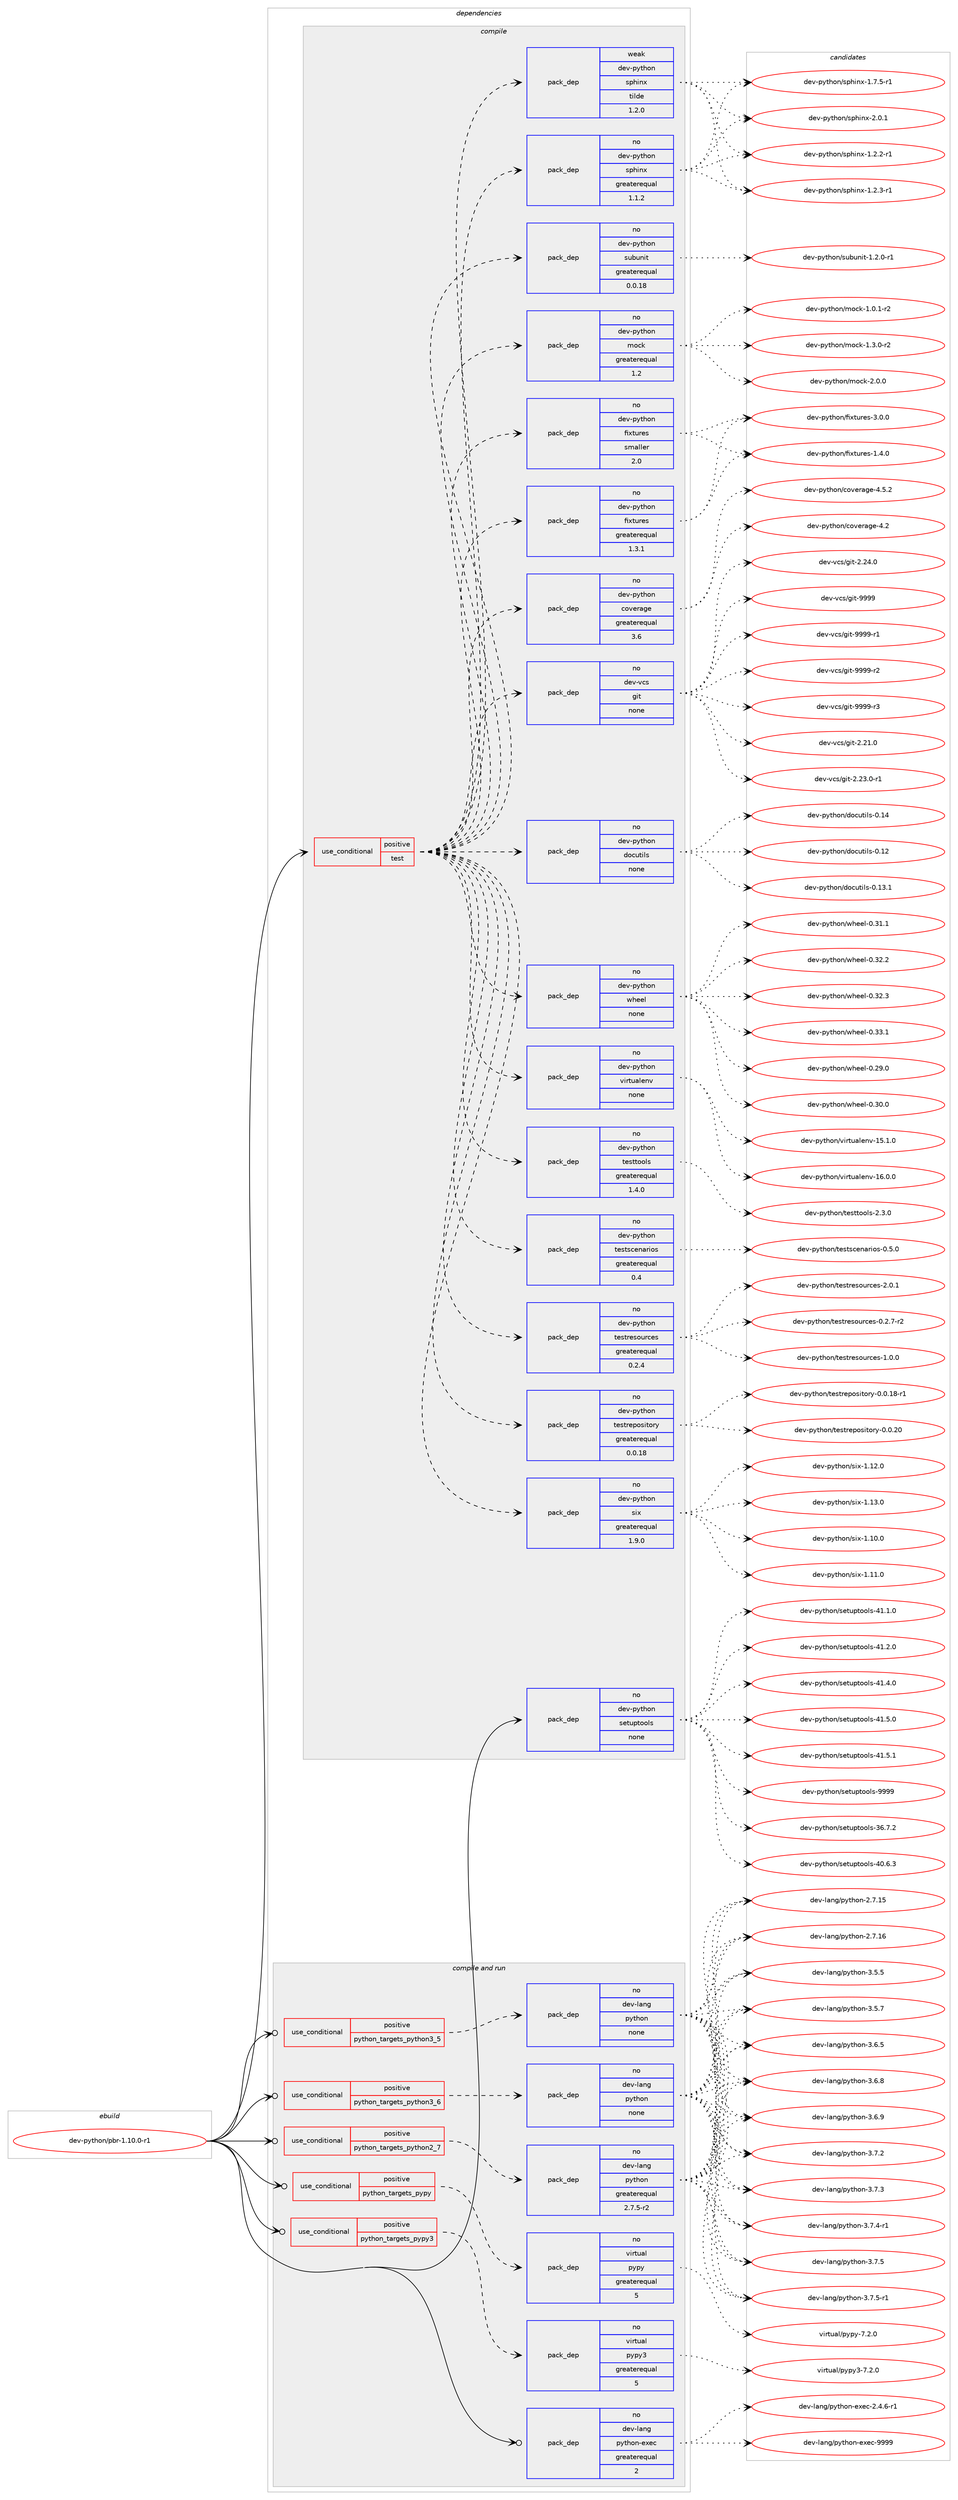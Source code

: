 digraph prolog {

# *************
# Graph options
# *************

newrank=true;
concentrate=true;
compound=true;
graph [rankdir=LR,fontname=Helvetica,fontsize=10,ranksep=1.5];#, ranksep=2.5, nodesep=0.2];
edge  [arrowhead=vee];
node  [fontname=Helvetica,fontsize=10];

# **********
# The ebuild
# **********

subgraph cluster_leftcol {
color=gray;
rank=same;
label=<<i>ebuild</i>>;
id [label="dev-python/pbr-1.10.0-r1", color=red, width=4, href="../dev-python/pbr-1.10.0-r1.svg"];
}

# ****************
# The dependencies
# ****************

subgraph cluster_midcol {
color=gray;
label=<<i>dependencies</i>>;
subgraph cluster_compile {
fillcolor="#eeeeee";
style=filled;
label=<<i>compile</i>>;
subgraph cond144256 {
dependency621190 [label=<<TABLE BORDER="0" CELLBORDER="1" CELLSPACING="0" CELLPADDING="4"><TR><TD ROWSPAN="3" CELLPADDING="10">use_conditional</TD></TR><TR><TD>positive</TD></TR><TR><TD>test</TD></TR></TABLE>>, shape=none, color=red];
subgraph pack465094 {
dependency621191 [label=<<TABLE BORDER="0" CELLBORDER="1" CELLSPACING="0" CELLPADDING="4" WIDTH="220"><TR><TD ROWSPAN="6" CELLPADDING="30">pack_dep</TD></TR><TR><TD WIDTH="110">no</TD></TR><TR><TD>dev-python</TD></TR><TR><TD>coverage</TD></TR><TR><TD>greaterequal</TD></TR><TR><TD>3.6</TD></TR></TABLE>>, shape=none, color=blue];
}
dependency621190:e -> dependency621191:w [weight=20,style="dashed",arrowhead="vee"];
subgraph pack465095 {
dependency621192 [label=<<TABLE BORDER="0" CELLBORDER="1" CELLSPACING="0" CELLPADDING="4" WIDTH="220"><TR><TD ROWSPAN="6" CELLPADDING="30">pack_dep</TD></TR><TR><TD WIDTH="110">no</TD></TR><TR><TD>dev-python</TD></TR><TR><TD>fixtures</TD></TR><TR><TD>greaterequal</TD></TR><TR><TD>1.3.1</TD></TR></TABLE>>, shape=none, color=blue];
}
dependency621190:e -> dependency621192:w [weight=20,style="dashed",arrowhead="vee"];
subgraph pack465096 {
dependency621193 [label=<<TABLE BORDER="0" CELLBORDER="1" CELLSPACING="0" CELLPADDING="4" WIDTH="220"><TR><TD ROWSPAN="6" CELLPADDING="30">pack_dep</TD></TR><TR><TD WIDTH="110">no</TD></TR><TR><TD>dev-python</TD></TR><TR><TD>fixtures</TD></TR><TR><TD>smaller</TD></TR><TR><TD>2.0</TD></TR></TABLE>>, shape=none, color=blue];
}
dependency621190:e -> dependency621193:w [weight=20,style="dashed",arrowhead="vee"];
subgraph pack465097 {
dependency621194 [label=<<TABLE BORDER="0" CELLBORDER="1" CELLSPACING="0" CELLPADDING="4" WIDTH="220"><TR><TD ROWSPAN="6" CELLPADDING="30">pack_dep</TD></TR><TR><TD WIDTH="110">no</TD></TR><TR><TD>dev-python</TD></TR><TR><TD>mock</TD></TR><TR><TD>greaterequal</TD></TR><TR><TD>1.2</TD></TR></TABLE>>, shape=none, color=blue];
}
dependency621190:e -> dependency621194:w [weight=20,style="dashed",arrowhead="vee"];
subgraph pack465098 {
dependency621195 [label=<<TABLE BORDER="0" CELLBORDER="1" CELLSPACING="0" CELLPADDING="4" WIDTH="220"><TR><TD ROWSPAN="6" CELLPADDING="30">pack_dep</TD></TR><TR><TD WIDTH="110">no</TD></TR><TR><TD>dev-python</TD></TR><TR><TD>subunit</TD></TR><TR><TD>greaterequal</TD></TR><TR><TD>0.0.18</TD></TR></TABLE>>, shape=none, color=blue];
}
dependency621190:e -> dependency621195:w [weight=20,style="dashed",arrowhead="vee"];
subgraph pack465099 {
dependency621196 [label=<<TABLE BORDER="0" CELLBORDER="1" CELLSPACING="0" CELLPADDING="4" WIDTH="220"><TR><TD ROWSPAN="6" CELLPADDING="30">pack_dep</TD></TR><TR><TD WIDTH="110">no</TD></TR><TR><TD>dev-python</TD></TR><TR><TD>sphinx</TD></TR><TR><TD>greaterequal</TD></TR><TR><TD>1.1.2</TD></TR></TABLE>>, shape=none, color=blue];
}
dependency621190:e -> dependency621196:w [weight=20,style="dashed",arrowhead="vee"];
subgraph pack465100 {
dependency621197 [label=<<TABLE BORDER="0" CELLBORDER="1" CELLSPACING="0" CELLPADDING="4" WIDTH="220"><TR><TD ROWSPAN="6" CELLPADDING="30">pack_dep</TD></TR><TR><TD WIDTH="110">weak</TD></TR><TR><TD>dev-python</TD></TR><TR><TD>sphinx</TD></TR><TR><TD>tilde</TD></TR><TR><TD>1.2.0</TD></TR></TABLE>>, shape=none, color=blue];
}
dependency621190:e -> dependency621197:w [weight=20,style="dashed",arrowhead="vee"];
subgraph pack465101 {
dependency621198 [label=<<TABLE BORDER="0" CELLBORDER="1" CELLSPACING="0" CELLPADDING="4" WIDTH="220"><TR><TD ROWSPAN="6" CELLPADDING="30">pack_dep</TD></TR><TR><TD WIDTH="110">no</TD></TR><TR><TD>dev-python</TD></TR><TR><TD>six</TD></TR><TR><TD>greaterequal</TD></TR><TR><TD>1.9.0</TD></TR></TABLE>>, shape=none, color=blue];
}
dependency621190:e -> dependency621198:w [weight=20,style="dashed",arrowhead="vee"];
subgraph pack465102 {
dependency621199 [label=<<TABLE BORDER="0" CELLBORDER="1" CELLSPACING="0" CELLPADDING="4" WIDTH="220"><TR><TD ROWSPAN="6" CELLPADDING="30">pack_dep</TD></TR><TR><TD WIDTH="110">no</TD></TR><TR><TD>dev-python</TD></TR><TR><TD>testrepository</TD></TR><TR><TD>greaterequal</TD></TR><TR><TD>0.0.18</TD></TR></TABLE>>, shape=none, color=blue];
}
dependency621190:e -> dependency621199:w [weight=20,style="dashed",arrowhead="vee"];
subgraph pack465103 {
dependency621200 [label=<<TABLE BORDER="0" CELLBORDER="1" CELLSPACING="0" CELLPADDING="4" WIDTH="220"><TR><TD ROWSPAN="6" CELLPADDING="30">pack_dep</TD></TR><TR><TD WIDTH="110">no</TD></TR><TR><TD>dev-python</TD></TR><TR><TD>testresources</TD></TR><TR><TD>greaterequal</TD></TR><TR><TD>0.2.4</TD></TR></TABLE>>, shape=none, color=blue];
}
dependency621190:e -> dependency621200:w [weight=20,style="dashed",arrowhead="vee"];
subgraph pack465104 {
dependency621201 [label=<<TABLE BORDER="0" CELLBORDER="1" CELLSPACING="0" CELLPADDING="4" WIDTH="220"><TR><TD ROWSPAN="6" CELLPADDING="30">pack_dep</TD></TR><TR><TD WIDTH="110">no</TD></TR><TR><TD>dev-python</TD></TR><TR><TD>testscenarios</TD></TR><TR><TD>greaterequal</TD></TR><TR><TD>0.4</TD></TR></TABLE>>, shape=none, color=blue];
}
dependency621190:e -> dependency621201:w [weight=20,style="dashed",arrowhead="vee"];
subgraph pack465105 {
dependency621202 [label=<<TABLE BORDER="0" CELLBORDER="1" CELLSPACING="0" CELLPADDING="4" WIDTH="220"><TR><TD ROWSPAN="6" CELLPADDING="30">pack_dep</TD></TR><TR><TD WIDTH="110">no</TD></TR><TR><TD>dev-python</TD></TR><TR><TD>testtools</TD></TR><TR><TD>greaterequal</TD></TR><TR><TD>1.4.0</TD></TR></TABLE>>, shape=none, color=blue];
}
dependency621190:e -> dependency621202:w [weight=20,style="dashed",arrowhead="vee"];
subgraph pack465106 {
dependency621203 [label=<<TABLE BORDER="0" CELLBORDER="1" CELLSPACING="0" CELLPADDING="4" WIDTH="220"><TR><TD ROWSPAN="6" CELLPADDING="30">pack_dep</TD></TR><TR><TD WIDTH="110">no</TD></TR><TR><TD>dev-python</TD></TR><TR><TD>virtualenv</TD></TR><TR><TD>none</TD></TR><TR><TD></TD></TR></TABLE>>, shape=none, color=blue];
}
dependency621190:e -> dependency621203:w [weight=20,style="dashed",arrowhead="vee"];
subgraph pack465107 {
dependency621204 [label=<<TABLE BORDER="0" CELLBORDER="1" CELLSPACING="0" CELLPADDING="4" WIDTH="220"><TR><TD ROWSPAN="6" CELLPADDING="30">pack_dep</TD></TR><TR><TD WIDTH="110">no</TD></TR><TR><TD>dev-python</TD></TR><TR><TD>wheel</TD></TR><TR><TD>none</TD></TR><TR><TD></TD></TR></TABLE>>, shape=none, color=blue];
}
dependency621190:e -> dependency621204:w [weight=20,style="dashed",arrowhead="vee"];
subgraph pack465108 {
dependency621205 [label=<<TABLE BORDER="0" CELLBORDER="1" CELLSPACING="0" CELLPADDING="4" WIDTH="220"><TR><TD ROWSPAN="6" CELLPADDING="30">pack_dep</TD></TR><TR><TD WIDTH="110">no</TD></TR><TR><TD>dev-python</TD></TR><TR><TD>docutils</TD></TR><TR><TD>none</TD></TR><TR><TD></TD></TR></TABLE>>, shape=none, color=blue];
}
dependency621190:e -> dependency621205:w [weight=20,style="dashed",arrowhead="vee"];
subgraph pack465109 {
dependency621206 [label=<<TABLE BORDER="0" CELLBORDER="1" CELLSPACING="0" CELLPADDING="4" WIDTH="220"><TR><TD ROWSPAN="6" CELLPADDING="30">pack_dep</TD></TR><TR><TD WIDTH="110">no</TD></TR><TR><TD>dev-vcs</TD></TR><TR><TD>git</TD></TR><TR><TD>none</TD></TR><TR><TD></TD></TR></TABLE>>, shape=none, color=blue];
}
dependency621190:e -> dependency621206:w [weight=20,style="dashed",arrowhead="vee"];
}
id:e -> dependency621190:w [weight=20,style="solid",arrowhead="vee"];
subgraph pack465110 {
dependency621207 [label=<<TABLE BORDER="0" CELLBORDER="1" CELLSPACING="0" CELLPADDING="4" WIDTH="220"><TR><TD ROWSPAN="6" CELLPADDING="30">pack_dep</TD></TR><TR><TD WIDTH="110">no</TD></TR><TR><TD>dev-python</TD></TR><TR><TD>setuptools</TD></TR><TR><TD>none</TD></TR><TR><TD></TD></TR></TABLE>>, shape=none, color=blue];
}
id:e -> dependency621207:w [weight=20,style="solid",arrowhead="vee"];
}
subgraph cluster_compileandrun {
fillcolor="#eeeeee";
style=filled;
label=<<i>compile and run</i>>;
subgraph cond144257 {
dependency621208 [label=<<TABLE BORDER="0" CELLBORDER="1" CELLSPACING="0" CELLPADDING="4"><TR><TD ROWSPAN="3" CELLPADDING="10">use_conditional</TD></TR><TR><TD>positive</TD></TR><TR><TD>python_targets_pypy</TD></TR></TABLE>>, shape=none, color=red];
subgraph pack465111 {
dependency621209 [label=<<TABLE BORDER="0" CELLBORDER="1" CELLSPACING="0" CELLPADDING="4" WIDTH="220"><TR><TD ROWSPAN="6" CELLPADDING="30">pack_dep</TD></TR><TR><TD WIDTH="110">no</TD></TR><TR><TD>virtual</TD></TR><TR><TD>pypy</TD></TR><TR><TD>greaterequal</TD></TR><TR><TD>5</TD></TR></TABLE>>, shape=none, color=blue];
}
dependency621208:e -> dependency621209:w [weight=20,style="dashed",arrowhead="vee"];
}
id:e -> dependency621208:w [weight=20,style="solid",arrowhead="odotvee"];
subgraph cond144258 {
dependency621210 [label=<<TABLE BORDER="0" CELLBORDER="1" CELLSPACING="0" CELLPADDING="4"><TR><TD ROWSPAN="3" CELLPADDING="10">use_conditional</TD></TR><TR><TD>positive</TD></TR><TR><TD>python_targets_pypy3</TD></TR></TABLE>>, shape=none, color=red];
subgraph pack465112 {
dependency621211 [label=<<TABLE BORDER="0" CELLBORDER="1" CELLSPACING="0" CELLPADDING="4" WIDTH="220"><TR><TD ROWSPAN="6" CELLPADDING="30">pack_dep</TD></TR><TR><TD WIDTH="110">no</TD></TR><TR><TD>virtual</TD></TR><TR><TD>pypy3</TD></TR><TR><TD>greaterequal</TD></TR><TR><TD>5</TD></TR></TABLE>>, shape=none, color=blue];
}
dependency621210:e -> dependency621211:w [weight=20,style="dashed",arrowhead="vee"];
}
id:e -> dependency621210:w [weight=20,style="solid",arrowhead="odotvee"];
subgraph cond144259 {
dependency621212 [label=<<TABLE BORDER="0" CELLBORDER="1" CELLSPACING="0" CELLPADDING="4"><TR><TD ROWSPAN="3" CELLPADDING="10">use_conditional</TD></TR><TR><TD>positive</TD></TR><TR><TD>python_targets_python2_7</TD></TR></TABLE>>, shape=none, color=red];
subgraph pack465113 {
dependency621213 [label=<<TABLE BORDER="0" CELLBORDER="1" CELLSPACING="0" CELLPADDING="4" WIDTH="220"><TR><TD ROWSPAN="6" CELLPADDING="30">pack_dep</TD></TR><TR><TD WIDTH="110">no</TD></TR><TR><TD>dev-lang</TD></TR><TR><TD>python</TD></TR><TR><TD>greaterequal</TD></TR><TR><TD>2.7.5-r2</TD></TR></TABLE>>, shape=none, color=blue];
}
dependency621212:e -> dependency621213:w [weight=20,style="dashed",arrowhead="vee"];
}
id:e -> dependency621212:w [weight=20,style="solid",arrowhead="odotvee"];
subgraph cond144260 {
dependency621214 [label=<<TABLE BORDER="0" CELLBORDER="1" CELLSPACING="0" CELLPADDING="4"><TR><TD ROWSPAN="3" CELLPADDING="10">use_conditional</TD></TR><TR><TD>positive</TD></TR><TR><TD>python_targets_python3_5</TD></TR></TABLE>>, shape=none, color=red];
subgraph pack465114 {
dependency621215 [label=<<TABLE BORDER="0" CELLBORDER="1" CELLSPACING="0" CELLPADDING="4" WIDTH="220"><TR><TD ROWSPAN="6" CELLPADDING="30">pack_dep</TD></TR><TR><TD WIDTH="110">no</TD></TR><TR><TD>dev-lang</TD></TR><TR><TD>python</TD></TR><TR><TD>none</TD></TR><TR><TD></TD></TR></TABLE>>, shape=none, color=blue];
}
dependency621214:e -> dependency621215:w [weight=20,style="dashed",arrowhead="vee"];
}
id:e -> dependency621214:w [weight=20,style="solid",arrowhead="odotvee"];
subgraph cond144261 {
dependency621216 [label=<<TABLE BORDER="0" CELLBORDER="1" CELLSPACING="0" CELLPADDING="4"><TR><TD ROWSPAN="3" CELLPADDING="10">use_conditional</TD></TR><TR><TD>positive</TD></TR><TR><TD>python_targets_python3_6</TD></TR></TABLE>>, shape=none, color=red];
subgraph pack465115 {
dependency621217 [label=<<TABLE BORDER="0" CELLBORDER="1" CELLSPACING="0" CELLPADDING="4" WIDTH="220"><TR><TD ROWSPAN="6" CELLPADDING="30">pack_dep</TD></TR><TR><TD WIDTH="110">no</TD></TR><TR><TD>dev-lang</TD></TR><TR><TD>python</TD></TR><TR><TD>none</TD></TR><TR><TD></TD></TR></TABLE>>, shape=none, color=blue];
}
dependency621216:e -> dependency621217:w [weight=20,style="dashed",arrowhead="vee"];
}
id:e -> dependency621216:w [weight=20,style="solid",arrowhead="odotvee"];
subgraph pack465116 {
dependency621218 [label=<<TABLE BORDER="0" CELLBORDER="1" CELLSPACING="0" CELLPADDING="4" WIDTH="220"><TR><TD ROWSPAN="6" CELLPADDING="30">pack_dep</TD></TR><TR><TD WIDTH="110">no</TD></TR><TR><TD>dev-lang</TD></TR><TR><TD>python-exec</TD></TR><TR><TD>greaterequal</TD></TR><TR><TD>2</TD></TR></TABLE>>, shape=none, color=blue];
}
id:e -> dependency621218:w [weight=20,style="solid",arrowhead="odotvee"];
}
subgraph cluster_run {
fillcolor="#eeeeee";
style=filled;
label=<<i>run</i>>;
}
}

# **************
# The candidates
# **************

subgraph cluster_choices {
rank=same;
color=gray;
label=<<i>candidates</i>>;

subgraph choice465094 {
color=black;
nodesep=1;
choice1001011184511212111610411111047991111181011149710310145524650 [label="dev-python/coverage-4.2", color=red, width=4,href="../dev-python/coverage-4.2.svg"];
choice10010111845112121116104111110479911111810111497103101455246534650 [label="dev-python/coverage-4.5.2", color=red, width=4,href="../dev-python/coverage-4.5.2.svg"];
dependency621191:e -> choice1001011184511212111610411111047991111181011149710310145524650:w [style=dotted,weight="100"];
dependency621191:e -> choice10010111845112121116104111110479911111810111497103101455246534650:w [style=dotted,weight="100"];
}
subgraph choice465095 {
color=black;
nodesep=1;
choice1001011184511212111610411111047102105120116117114101115454946524648 [label="dev-python/fixtures-1.4.0", color=red, width=4,href="../dev-python/fixtures-1.4.0.svg"];
choice1001011184511212111610411111047102105120116117114101115455146484648 [label="dev-python/fixtures-3.0.0", color=red, width=4,href="../dev-python/fixtures-3.0.0.svg"];
dependency621192:e -> choice1001011184511212111610411111047102105120116117114101115454946524648:w [style=dotted,weight="100"];
dependency621192:e -> choice1001011184511212111610411111047102105120116117114101115455146484648:w [style=dotted,weight="100"];
}
subgraph choice465096 {
color=black;
nodesep=1;
choice1001011184511212111610411111047102105120116117114101115454946524648 [label="dev-python/fixtures-1.4.0", color=red, width=4,href="../dev-python/fixtures-1.4.0.svg"];
choice1001011184511212111610411111047102105120116117114101115455146484648 [label="dev-python/fixtures-3.0.0", color=red, width=4,href="../dev-python/fixtures-3.0.0.svg"];
dependency621193:e -> choice1001011184511212111610411111047102105120116117114101115454946524648:w [style=dotted,weight="100"];
dependency621193:e -> choice1001011184511212111610411111047102105120116117114101115455146484648:w [style=dotted,weight="100"];
}
subgraph choice465097 {
color=black;
nodesep=1;
choice1001011184511212111610411111047109111991074549464846494511450 [label="dev-python/mock-1.0.1-r2", color=red, width=4,href="../dev-python/mock-1.0.1-r2.svg"];
choice1001011184511212111610411111047109111991074549465146484511450 [label="dev-python/mock-1.3.0-r2", color=red, width=4,href="../dev-python/mock-1.3.0-r2.svg"];
choice100101118451121211161041111104710911199107455046484648 [label="dev-python/mock-2.0.0", color=red, width=4,href="../dev-python/mock-2.0.0.svg"];
dependency621194:e -> choice1001011184511212111610411111047109111991074549464846494511450:w [style=dotted,weight="100"];
dependency621194:e -> choice1001011184511212111610411111047109111991074549465146484511450:w [style=dotted,weight="100"];
dependency621194:e -> choice100101118451121211161041111104710911199107455046484648:w [style=dotted,weight="100"];
}
subgraph choice465098 {
color=black;
nodesep=1;
choice1001011184511212111610411111047115117981171101051164549465046484511449 [label="dev-python/subunit-1.2.0-r1", color=red, width=4,href="../dev-python/subunit-1.2.0-r1.svg"];
dependency621195:e -> choice1001011184511212111610411111047115117981171101051164549465046484511449:w [style=dotted,weight="100"];
}
subgraph choice465099 {
color=black;
nodesep=1;
choice10010111845112121116104111110471151121041051101204549465046504511449 [label="dev-python/sphinx-1.2.2-r1", color=red, width=4,href="../dev-python/sphinx-1.2.2-r1.svg"];
choice10010111845112121116104111110471151121041051101204549465046514511449 [label="dev-python/sphinx-1.2.3-r1", color=red, width=4,href="../dev-python/sphinx-1.2.3-r1.svg"];
choice10010111845112121116104111110471151121041051101204549465546534511449 [label="dev-python/sphinx-1.7.5-r1", color=red, width=4,href="../dev-python/sphinx-1.7.5-r1.svg"];
choice1001011184511212111610411111047115112104105110120455046484649 [label="dev-python/sphinx-2.0.1", color=red, width=4,href="../dev-python/sphinx-2.0.1.svg"];
dependency621196:e -> choice10010111845112121116104111110471151121041051101204549465046504511449:w [style=dotted,weight="100"];
dependency621196:e -> choice10010111845112121116104111110471151121041051101204549465046514511449:w [style=dotted,weight="100"];
dependency621196:e -> choice10010111845112121116104111110471151121041051101204549465546534511449:w [style=dotted,weight="100"];
dependency621196:e -> choice1001011184511212111610411111047115112104105110120455046484649:w [style=dotted,weight="100"];
}
subgraph choice465100 {
color=black;
nodesep=1;
choice10010111845112121116104111110471151121041051101204549465046504511449 [label="dev-python/sphinx-1.2.2-r1", color=red, width=4,href="../dev-python/sphinx-1.2.2-r1.svg"];
choice10010111845112121116104111110471151121041051101204549465046514511449 [label="dev-python/sphinx-1.2.3-r1", color=red, width=4,href="../dev-python/sphinx-1.2.3-r1.svg"];
choice10010111845112121116104111110471151121041051101204549465546534511449 [label="dev-python/sphinx-1.7.5-r1", color=red, width=4,href="../dev-python/sphinx-1.7.5-r1.svg"];
choice1001011184511212111610411111047115112104105110120455046484649 [label="dev-python/sphinx-2.0.1", color=red, width=4,href="../dev-python/sphinx-2.0.1.svg"];
dependency621197:e -> choice10010111845112121116104111110471151121041051101204549465046504511449:w [style=dotted,weight="100"];
dependency621197:e -> choice10010111845112121116104111110471151121041051101204549465046514511449:w [style=dotted,weight="100"];
dependency621197:e -> choice10010111845112121116104111110471151121041051101204549465546534511449:w [style=dotted,weight="100"];
dependency621197:e -> choice1001011184511212111610411111047115112104105110120455046484649:w [style=dotted,weight="100"];
}
subgraph choice465101 {
color=black;
nodesep=1;
choice100101118451121211161041111104711510512045494649484648 [label="dev-python/six-1.10.0", color=red, width=4,href="../dev-python/six-1.10.0.svg"];
choice100101118451121211161041111104711510512045494649494648 [label="dev-python/six-1.11.0", color=red, width=4,href="../dev-python/six-1.11.0.svg"];
choice100101118451121211161041111104711510512045494649504648 [label="dev-python/six-1.12.0", color=red, width=4,href="../dev-python/six-1.12.0.svg"];
choice100101118451121211161041111104711510512045494649514648 [label="dev-python/six-1.13.0", color=red, width=4,href="../dev-python/six-1.13.0.svg"];
dependency621198:e -> choice100101118451121211161041111104711510512045494649484648:w [style=dotted,weight="100"];
dependency621198:e -> choice100101118451121211161041111104711510512045494649494648:w [style=dotted,weight="100"];
dependency621198:e -> choice100101118451121211161041111104711510512045494649504648:w [style=dotted,weight="100"];
dependency621198:e -> choice100101118451121211161041111104711510512045494649514648:w [style=dotted,weight="100"];
}
subgraph choice465102 {
color=black;
nodesep=1;
choice1001011184511212111610411111047116101115116114101112111115105116111114121454846484649564511449 [label="dev-python/testrepository-0.0.18-r1", color=red, width=4,href="../dev-python/testrepository-0.0.18-r1.svg"];
choice100101118451121211161041111104711610111511611410111211111510511611111412145484648465048 [label="dev-python/testrepository-0.0.20", color=red, width=4,href="../dev-python/testrepository-0.0.20.svg"];
dependency621199:e -> choice1001011184511212111610411111047116101115116114101112111115105116111114121454846484649564511449:w [style=dotted,weight="100"];
dependency621199:e -> choice100101118451121211161041111104711610111511611410111211111510511611111412145484648465048:w [style=dotted,weight="100"];
}
subgraph choice465103 {
color=black;
nodesep=1;
choice1001011184511212111610411111047116101115116114101115111117114991011154548465046554511450 [label="dev-python/testresources-0.2.7-r2", color=red, width=4,href="../dev-python/testresources-0.2.7-r2.svg"];
choice100101118451121211161041111104711610111511611410111511111711499101115454946484648 [label="dev-python/testresources-1.0.0", color=red, width=4,href="../dev-python/testresources-1.0.0.svg"];
choice100101118451121211161041111104711610111511611410111511111711499101115455046484649 [label="dev-python/testresources-2.0.1", color=red, width=4,href="../dev-python/testresources-2.0.1.svg"];
dependency621200:e -> choice1001011184511212111610411111047116101115116114101115111117114991011154548465046554511450:w [style=dotted,weight="100"];
dependency621200:e -> choice100101118451121211161041111104711610111511611410111511111711499101115454946484648:w [style=dotted,weight="100"];
dependency621200:e -> choice100101118451121211161041111104711610111511611410111511111711499101115455046484649:w [style=dotted,weight="100"];
}
subgraph choice465104 {
color=black;
nodesep=1;
choice10010111845112121116104111110471161011151161159910111097114105111115454846534648 [label="dev-python/testscenarios-0.5.0", color=red, width=4,href="../dev-python/testscenarios-0.5.0.svg"];
dependency621201:e -> choice10010111845112121116104111110471161011151161159910111097114105111115454846534648:w [style=dotted,weight="100"];
}
subgraph choice465105 {
color=black;
nodesep=1;
choice1001011184511212111610411111047116101115116116111111108115455046514648 [label="dev-python/testtools-2.3.0", color=red, width=4,href="../dev-python/testtools-2.3.0.svg"];
dependency621202:e -> choice1001011184511212111610411111047116101115116116111111108115455046514648:w [style=dotted,weight="100"];
}
subgraph choice465106 {
color=black;
nodesep=1;
choice10010111845112121116104111110471181051141161179710810111011845495346494648 [label="dev-python/virtualenv-15.1.0", color=red, width=4,href="../dev-python/virtualenv-15.1.0.svg"];
choice10010111845112121116104111110471181051141161179710810111011845495446484648 [label="dev-python/virtualenv-16.0.0", color=red, width=4,href="../dev-python/virtualenv-16.0.0.svg"];
dependency621203:e -> choice10010111845112121116104111110471181051141161179710810111011845495346494648:w [style=dotted,weight="100"];
dependency621203:e -> choice10010111845112121116104111110471181051141161179710810111011845495446484648:w [style=dotted,weight="100"];
}
subgraph choice465107 {
color=black;
nodesep=1;
choice100101118451121211161041111104711910410110110845484650574648 [label="dev-python/wheel-0.29.0", color=red, width=4,href="../dev-python/wheel-0.29.0.svg"];
choice100101118451121211161041111104711910410110110845484651484648 [label="dev-python/wheel-0.30.0", color=red, width=4,href="../dev-python/wheel-0.30.0.svg"];
choice100101118451121211161041111104711910410110110845484651494649 [label="dev-python/wheel-0.31.1", color=red, width=4,href="../dev-python/wheel-0.31.1.svg"];
choice100101118451121211161041111104711910410110110845484651504650 [label="dev-python/wheel-0.32.2", color=red, width=4,href="../dev-python/wheel-0.32.2.svg"];
choice100101118451121211161041111104711910410110110845484651504651 [label="dev-python/wheel-0.32.3", color=red, width=4,href="../dev-python/wheel-0.32.3.svg"];
choice100101118451121211161041111104711910410110110845484651514649 [label="dev-python/wheel-0.33.1", color=red, width=4,href="../dev-python/wheel-0.33.1.svg"];
dependency621204:e -> choice100101118451121211161041111104711910410110110845484650574648:w [style=dotted,weight="100"];
dependency621204:e -> choice100101118451121211161041111104711910410110110845484651484648:w [style=dotted,weight="100"];
dependency621204:e -> choice100101118451121211161041111104711910410110110845484651494649:w [style=dotted,weight="100"];
dependency621204:e -> choice100101118451121211161041111104711910410110110845484651504650:w [style=dotted,weight="100"];
dependency621204:e -> choice100101118451121211161041111104711910410110110845484651504651:w [style=dotted,weight="100"];
dependency621204:e -> choice100101118451121211161041111104711910410110110845484651514649:w [style=dotted,weight="100"];
}
subgraph choice465108 {
color=black;
nodesep=1;
choice1001011184511212111610411111047100111991171161051081154548464950 [label="dev-python/docutils-0.12", color=red, width=4,href="../dev-python/docutils-0.12.svg"];
choice10010111845112121116104111110471001119911711610510811545484649514649 [label="dev-python/docutils-0.13.1", color=red, width=4,href="../dev-python/docutils-0.13.1.svg"];
choice1001011184511212111610411111047100111991171161051081154548464952 [label="dev-python/docutils-0.14", color=red, width=4,href="../dev-python/docutils-0.14.svg"];
dependency621205:e -> choice1001011184511212111610411111047100111991171161051081154548464950:w [style=dotted,weight="100"];
dependency621205:e -> choice10010111845112121116104111110471001119911711610510811545484649514649:w [style=dotted,weight="100"];
dependency621205:e -> choice1001011184511212111610411111047100111991171161051081154548464952:w [style=dotted,weight="100"];
}
subgraph choice465109 {
color=black;
nodesep=1;
choice10010111845118991154710310511645504650494648 [label="dev-vcs/git-2.21.0", color=red, width=4,href="../dev-vcs/git-2.21.0.svg"];
choice100101118451189911547103105116455046505146484511449 [label="dev-vcs/git-2.23.0-r1", color=red, width=4,href="../dev-vcs/git-2.23.0-r1.svg"];
choice10010111845118991154710310511645504650524648 [label="dev-vcs/git-2.24.0", color=red, width=4,href="../dev-vcs/git-2.24.0.svg"];
choice1001011184511899115471031051164557575757 [label="dev-vcs/git-9999", color=red, width=4,href="../dev-vcs/git-9999.svg"];
choice10010111845118991154710310511645575757574511449 [label="dev-vcs/git-9999-r1", color=red, width=4,href="../dev-vcs/git-9999-r1.svg"];
choice10010111845118991154710310511645575757574511450 [label="dev-vcs/git-9999-r2", color=red, width=4,href="../dev-vcs/git-9999-r2.svg"];
choice10010111845118991154710310511645575757574511451 [label="dev-vcs/git-9999-r3", color=red, width=4,href="../dev-vcs/git-9999-r3.svg"];
dependency621206:e -> choice10010111845118991154710310511645504650494648:w [style=dotted,weight="100"];
dependency621206:e -> choice100101118451189911547103105116455046505146484511449:w [style=dotted,weight="100"];
dependency621206:e -> choice10010111845118991154710310511645504650524648:w [style=dotted,weight="100"];
dependency621206:e -> choice1001011184511899115471031051164557575757:w [style=dotted,weight="100"];
dependency621206:e -> choice10010111845118991154710310511645575757574511449:w [style=dotted,weight="100"];
dependency621206:e -> choice10010111845118991154710310511645575757574511450:w [style=dotted,weight="100"];
dependency621206:e -> choice10010111845118991154710310511645575757574511451:w [style=dotted,weight="100"];
}
subgraph choice465110 {
color=black;
nodesep=1;
choice100101118451121211161041111104711510111611711211611111110811545515446554650 [label="dev-python/setuptools-36.7.2", color=red, width=4,href="../dev-python/setuptools-36.7.2.svg"];
choice100101118451121211161041111104711510111611711211611111110811545524846544651 [label="dev-python/setuptools-40.6.3", color=red, width=4,href="../dev-python/setuptools-40.6.3.svg"];
choice100101118451121211161041111104711510111611711211611111110811545524946494648 [label="dev-python/setuptools-41.1.0", color=red, width=4,href="../dev-python/setuptools-41.1.0.svg"];
choice100101118451121211161041111104711510111611711211611111110811545524946504648 [label="dev-python/setuptools-41.2.0", color=red, width=4,href="../dev-python/setuptools-41.2.0.svg"];
choice100101118451121211161041111104711510111611711211611111110811545524946524648 [label="dev-python/setuptools-41.4.0", color=red, width=4,href="../dev-python/setuptools-41.4.0.svg"];
choice100101118451121211161041111104711510111611711211611111110811545524946534648 [label="dev-python/setuptools-41.5.0", color=red, width=4,href="../dev-python/setuptools-41.5.0.svg"];
choice100101118451121211161041111104711510111611711211611111110811545524946534649 [label="dev-python/setuptools-41.5.1", color=red, width=4,href="../dev-python/setuptools-41.5.1.svg"];
choice10010111845112121116104111110471151011161171121161111111081154557575757 [label="dev-python/setuptools-9999", color=red, width=4,href="../dev-python/setuptools-9999.svg"];
dependency621207:e -> choice100101118451121211161041111104711510111611711211611111110811545515446554650:w [style=dotted,weight="100"];
dependency621207:e -> choice100101118451121211161041111104711510111611711211611111110811545524846544651:w [style=dotted,weight="100"];
dependency621207:e -> choice100101118451121211161041111104711510111611711211611111110811545524946494648:w [style=dotted,weight="100"];
dependency621207:e -> choice100101118451121211161041111104711510111611711211611111110811545524946504648:w [style=dotted,weight="100"];
dependency621207:e -> choice100101118451121211161041111104711510111611711211611111110811545524946524648:w [style=dotted,weight="100"];
dependency621207:e -> choice100101118451121211161041111104711510111611711211611111110811545524946534648:w [style=dotted,weight="100"];
dependency621207:e -> choice100101118451121211161041111104711510111611711211611111110811545524946534649:w [style=dotted,weight="100"];
dependency621207:e -> choice10010111845112121116104111110471151011161171121161111111081154557575757:w [style=dotted,weight="100"];
}
subgraph choice465111 {
color=black;
nodesep=1;
choice1181051141161179710847112121112121455546504648 [label="virtual/pypy-7.2.0", color=red, width=4,href="../virtual/pypy-7.2.0.svg"];
dependency621209:e -> choice1181051141161179710847112121112121455546504648:w [style=dotted,weight="100"];
}
subgraph choice465112 {
color=black;
nodesep=1;
choice118105114116117971084711212111212151455546504648 [label="virtual/pypy3-7.2.0", color=red, width=4,href="../virtual/pypy3-7.2.0.svg"];
dependency621211:e -> choice118105114116117971084711212111212151455546504648:w [style=dotted,weight="100"];
}
subgraph choice465113 {
color=black;
nodesep=1;
choice10010111845108971101034711212111610411111045504655464953 [label="dev-lang/python-2.7.15", color=red, width=4,href="../dev-lang/python-2.7.15.svg"];
choice10010111845108971101034711212111610411111045504655464954 [label="dev-lang/python-2.7.16", color=red, width=4,href="../dev-lang/python-2.7.16.svg"];
choice100101118451089711010347112121116104111110455146534653 [label="dev-lang/python-3.5.5", color=red, width=4,href="../dev-lang/python-3.5.5.svg"];
choice100101118451089711010347112121116104111110455146534655 [label="dev-lang/python-3.5.7", color=red, width=4,href="../dev-lang/python-3.5.7.svg"];
choice100101118451089711010347112121116104111110455146544653 [label="dev-lang/python-3.6.5", color=red, width=4,href="../dev-lang/python-3.6.5.svg"];
choice100101118451089711010347112121116104111110455146544656 [label="dev-lang/python-3.6.8", color=red, width=4,href="../dev-lang/python-3.6.8.svg"];
choice100101118451089711010347112121116104111110455146544657 [label="dev-lang/python-3.6.9", color=red, width=4,href="../dev-lang/python-3.6.9.svg"];
choice100101118451089711010347112121116104111110455146554650 [label="dev-lang/python-3.7.2", color=red, width=4,href="../dev-lang/python-3.7.2.svg"];
choice100101118451089711010347112121116104111110455146554651 [label="dev-lang/python-3.7.3", color=red, width=4,href="../dev-lang/python-3.7.3.svg"];
choice1001011184510897110103471121211161041111104551465546524511449 [label="dev-lang/python-3.7.4-r1", color=red, width=4,href="../dev-lang/python-3.7.4-r1.svg"];
choice100101118451089711010347112121116104111110455146554653 [label="dev-lang/python-3.7.5", color=red, width=4,href="../dev-lang/python-3.7.5.svg"];
choice1001011184510897110103471121211161041111104551465546534511449 [label="dev-lang/python-3.7.5-r1", color=red, width=4,href="../dev-lang/python-3.7.5-r1.svg"];
dependency621213:e -> choice10010111845108971101034711212111610411111045504655464953:w [style=dotted,weight="100"];
dependency621213:e -> choice10010111845108971101034711212111610411111045504655464954:w [style=dotted,weight="100"];
dependency621213:e -> choice100101118451089711010347112121116104111110455146534653:w [style=dotted,weight="100"];
dependency621213:e -> choice100101118451089711010347112121116104111110455146534655:w [style=dotted,weight="100"];
dependency621213:e -> choice100101118451089711010347112121116104111110455146544653:w [style=dotted,weight="100"];
dependency621213:e -> choice100101118451089711010347112121116104111110455146544656:w [style=dotted,weight="100"];
dependency621213:e -> choice100101118451089711010347112121116104111110455146544657:w [style=dotted,weight="100"];
dependency621213:e -> choice100101118451089711010347112121116104111110455146554650:w [style=dotted,weight="100"];
dependency621213:e -> choice100101118451089711010347112121116104111110455146554651:w [style=dotted,weight="100"];
dependency621213:e -> choice1001011184510897110103471121211161041111104551465546524511449:w [style=dotted,weight="100"];
dependency621213:e -> choice100101118451089711010347112121116104111110455146554653:w [style=dotted,weight="100"];
dependency621213:e -> choice1001011184510897110103471121211161041111104551465546534511449:w [style=dotted,weight="100"];
}
subgraph choice465114 {
color=black;
nodesep=1;
choice10010111845108971101034711212111610411111045504655464953 [label="dev-lang/python-2.7.15", color=red, width=4,href="../dev-lang/python-2.7.15.svg"];
choice10010111845108971101034711212111610411111045504655464954 [label="dev-lang/python-2.7.16", color=red, width=4,href="../dev-lang/python-2.7.16.svg"];
choice100101118451089711010347112121116104111110455146534653 [label="dev-lang/python-3.5.5", color=red, width=4,href="../dev-lang/python-3.5.5.svg"];
choice100101118451089711010347112121116104111110455146534655 [label="dev-lang/python-3.5.7", color=red, width=4,href="../dev-lang/python-3.5.7.svg"];
choice100101118451089711010347112121116104111110455146544653 [label="dev-lang/python-3.6.5", color=red, width=4,href="../dev-lang/python-3.6.5.svg"];
choice100101118451089711010347112121116104111110455146544656 [label="dev-lang/python-3.6.8", color=red, width=4,href="../dev-lang/python-3.6.8.svg"];
choice100101118451089711010347112121116104111110455146544657 [label="dev-lang/python-3.6.9", color=red, width=4,href="../dev-lang/python-3.6.9.svg"];
choice100101118451089711010347112121116104111110455146554650 [label="dev-lang/python-3.7.2", color=red, width=4,href="../dev-lang/python-3.7.2.svg"];
choice100101118451089711010347112121116104111110455146554651 [label="dev-lang/python-3.7.3", color=red, width=4,href="../dev-lang/python-3.7.3.svg"];
choice1001011184510897110103471121211161041111104551465546524511449 [label="dev-lang/python-3.7.4-r1", color=red, width=4,href="../dev-lang/python-3.7.4-r1.svg"];
choice100101118451089711010347112121116104111110455146554653 [label="dev-lang/python-3.7.5", color=red, width=4,href="../dev-lang/python-3.7.5.svg"];
choice1001011184510897110103471121211161041111104551465546534511449 [label="dev-lang/python-3.7.5-r1", color=red, width=4,href="../dev-lang/python-3.7.5-r1.svg"];
dependency621215:e -> choice10010111845108971101034711212111610411111045504655464953:w [style=dotted,weight="100"];
dependency621215:e -> choice10010111845108971101034711212111610411111045504655464954:w [style=dotted,weight="100"];
dependency621215:e -> choice100101118451089711010347112121116104111110455146534653:w [style=dotted,weight="100"];
dependency621215:e -> choice100101118451089711010347112121116104111110455146534655:w [style=dotted,weight="100"];
dependency621215:e -> choice100101118451089711010347112121116104111110455146544653:w [style=dotted,weight="100"];
dependency621215:e -> choice100101118451089711010347112121116104111110455146544656:w [style=dotted,weight="100"];
dependency621215:e -> choice100101118451089711010347112121116104111110455146544657:w [style=dotted,weight="100"];
dependency621215:e -> choice100101118451089711010347112121116104111110455146554650:w [style=dotted,weight="100"];
dependency621215:e -> choice100101118451089711010347112121116104111110455146554651:w [style=dotted,weight="100"];
dependency621215:e -> choice1001011184510897110103471121211161041111104551465546524511449:w [style=dotted,weight="100"];
dependency621215:e -> choice100101118451089711010347112121116104111110455146554653:w [style=dotted,weight="100"];
dependency621215:e -> choice1001011184510897110103471121211161041111104551465546534511449:w [style=dotted,weight="100"];
}
subgraph choice465115 {
color=black;
nodesep=1;
choice10010111845108971101034711212111610411111045504655464953 [label="dev-lang/python-2.7.15", color=red, width=4,href="../dev-lang/python-2.7.15.svg"];
choice10010111845108971101034711212111610411111045504655464954 [label="dev-lang/python-2.7.16", color=red, width=4,href="../dev-lang/python-2.7.16.svg"];
choice100101118451089711010347112121116104111110455146534653 [label="dev-lang/python-3.5.5", color=red, width=4,href="../dev-lang/python-3.5.5.svg"];
choice100101118451089711010347112121116104111110455146534655 [label="dev-lang/python-3.5.7", color=red, width=4,href="../dev-lang/python-3.5.7.svg"];
choice100101118451089711010347112121116104111110455146544653 [label="dev-lang/python-3.6.5", color=red, width=4,href="../dev-lang/python-3.6.5.svg"];
choice100101118451089711010347112121116104111110455146544656 [label="dev-lang/python-3.6.8", color=red, width=4,href="../dev-lang/python-3.6.8.svg"];
choice100101118451089711010347112121116104111110455146544657 [label="dev-lang/python-3.6.9", color=red, width=4,href="../dev-lang/python-3.6.9.svg"];
choice100101118451089711010347112121116104111110455146554650 [label="dev-lang/python-3.7.2", color=red, width=4,href="../dev-lang/python-3.7.2.svg"];
choice100101118451089711010347112121116104111110455146554651 [label="dev-lang/python-3.7.3", color=red, width=4,href="../dev-lang/python-3.7.3.svg"];
choice1001011184510897110103471121211161041111104551465546524511449 [label="dev-lang/python-3.7.4-r1", color=red, width=4,href="../dev-lang/python-3.7.4-r1.svg"];
choice100101118451089711010347112121116104111110455146554653 [label="dev-lang/python-3.7.5", color=red, width=4,href="../dev-lang/python-3.7.5.svg"];
choice1001011184510897110103471121211161041111104551465546534511449 [label="dev-lang/python-3.7.5-r1", color=red, width=4,href="../dev-lang/python-3.7.5-r1.svg"];
dependency621217:e -> choice10010111845108971101034711212111610411111045504655464953:w [style=dotted,weight="100"];
dependency621217:e -> choice10010111845108971101034711212111610411111045504655464954:w [style=dotted,weight="100"];
dependency621217:e -> choice100101118451089711010347112121116104111110455146534653:w [style=dotted,weight="100"];
dependency621217:e -> choice100101118451089711010347112121116104111110455146534655:w [style=dotted,weight="100"];
dependency621217:e -> choice100101118451089711010347112121116104111110455146544653:w [style=dotted,weight="100"];
dependency621217:e -> choice100101118451089711010347112121116104111110455146544656:w [style=dotted,weight="100"];
dependency621217:e -> choice100101118451089711010347112121116104111110455146544657:w [style=dotted,weight="100"];
dependency621217:e -> choice100101118451089711010347112121116104111110455146554650:w [style=dotted,weight="100"];
dependency621217:e -> choice100101118451089711010347112121116104111110455146554651:w [style=dotted,weight="100"];
dependency621217:e -> choice1001011184510897110103471121211161041111104551465546524511449:w [style=dotted,weight="100"];
dependency621217:e -> choice100101118451089711010347112121116104111110455146554653:w [style=dotted,weight="100"];
dependency621217:e -> choice1001011184510897110103471121211161041111104551465546534511449:w [style=dotted,weight="100"];
}
subgraph choice465116 {
color=black;
nodesep=1;
choice10010111845108971101034711212111610411111045101120101994550465246544511449 [label="dev-lang/python-exec-2.4.6-r1", color=red, width=4,href="../dev-lang/python-exec-2.4.6-r1.svg"];
choice10010111845108971101034711212111610411111045101120101994557575757 [label="dev-lang/python-exec-9999", color=red, width=4,href="../dev-lang/python-exec-9999.svg"];
dependency621218:e -> choice10010111845108971101034711212111610411111045101120101994550465246544511449:w [style=dotted,weight="100"];
dependency621218:e -> choice10010111845108971101034711212111610411111045101120101994557575757:w [style=dotted,weight="100"];
}
}

}
